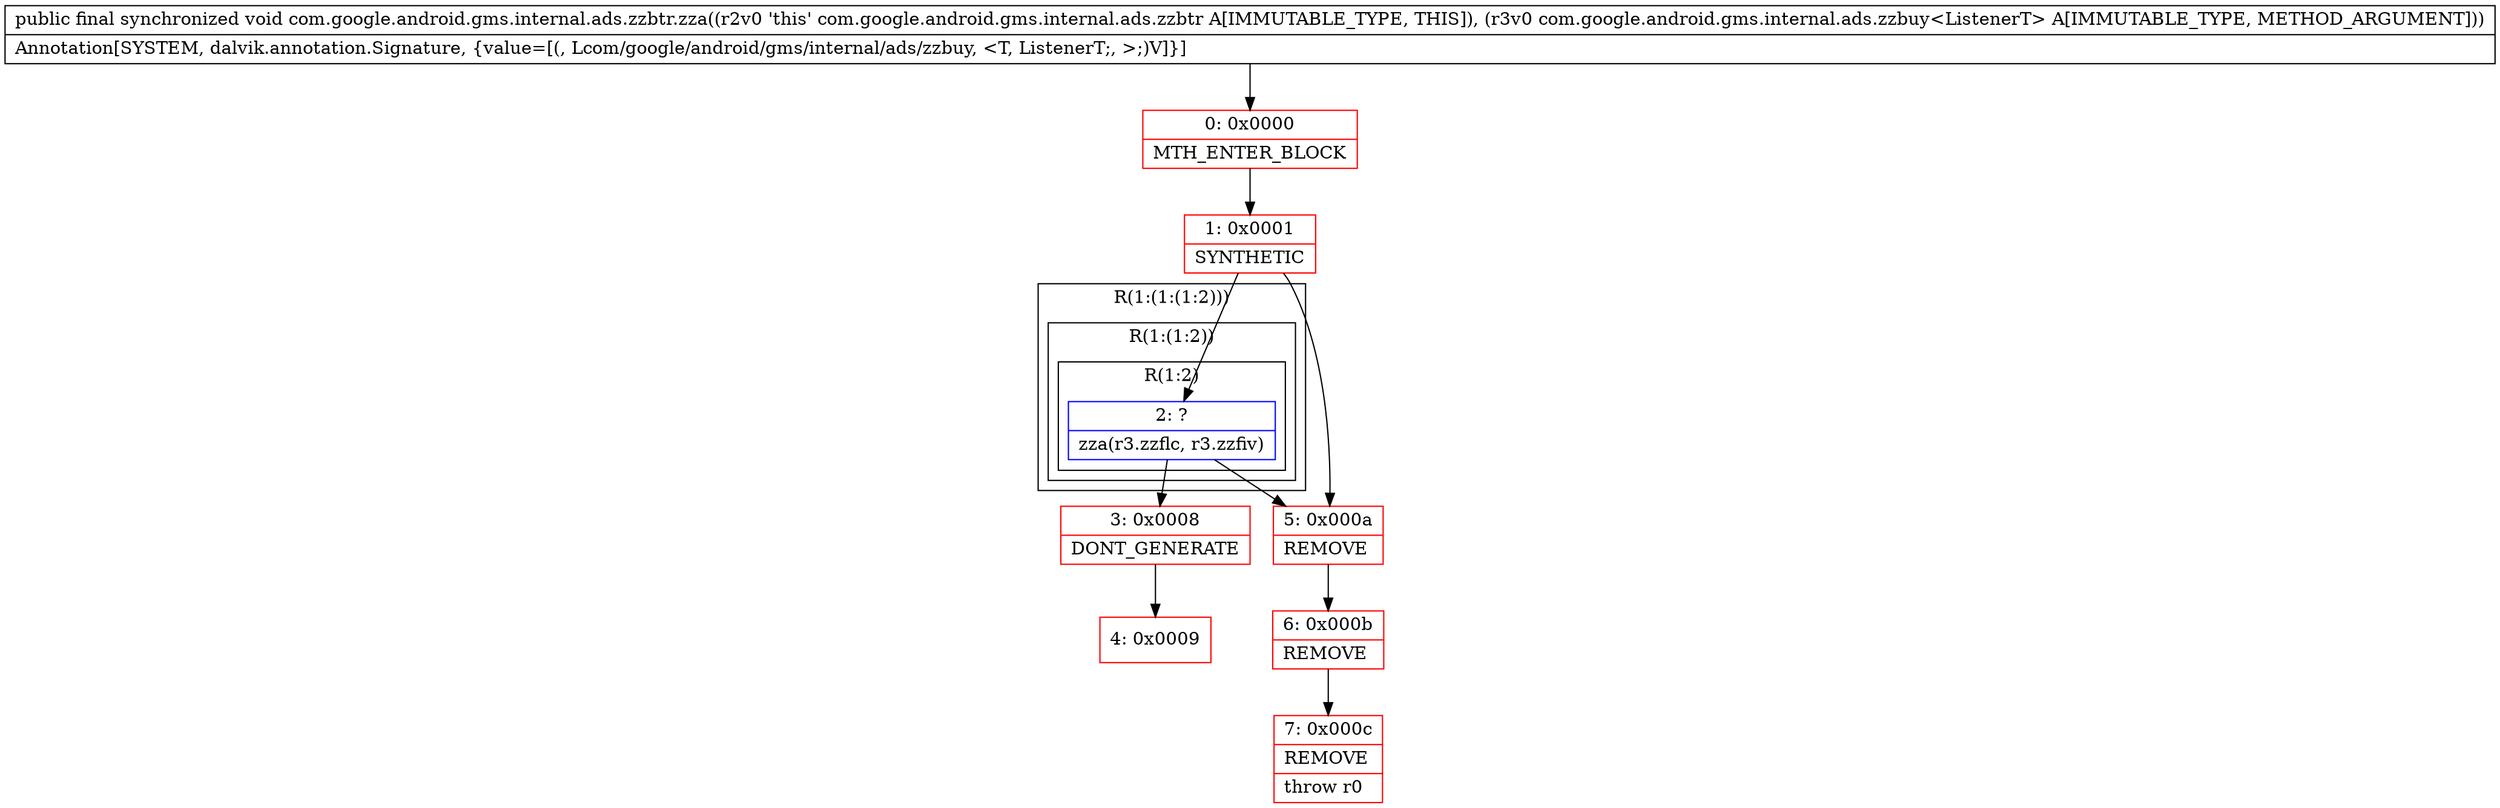 digraph "CFG forcom.google.android.gms.internal.ads.zzbtr.zza(Lcom\/google\/android\/gms\/internal\/ads\/zzbuy;)V" {
subgraph cluster_Region_1949482552 {
label = "R(1:(1:(1:2)))";
node [shape=record,color=blue];
subgraph cluster_Region_1638409158 {
label = "R(1:(1:2))";
node [shape=record,color=blue];
subgraph cluster_Region_1816972431 {
label = "R(1:2)";
node [shape=record,color=blue];
Node_2 [shape=record,label="{2\:\ ?|zza(r3.zzflc, r3.zzfiv)\l}"];
}
}
}
Node_0 [shape=record,color=red,label="{0\:\ 0x0000|MTH_ENTER_BLOCK\l}"];
Node_1 [shape=record,color=red,label="{1\:\ 0x0001|SYNTHETIC\l}"];
Node_3 [shape=record,color=red,label="{3\:\ 0x0008|DONT_GENERATE\l}"];
Node_4 [shape=record,color=red,label="{4\:\ 0x0009}"];
Node_5 [shape=record,color=red,label="{5\:\ 0x000a|REMOVE\l}"];
Node_6 [shape=record,color=red,label="{6\:\ 0x000b|REMOVE\l}"];
Node_7 [shape=record,color=red,label="{7\:\ 0x000c|REMOVE\l|throw r0\l}"];
MethodNode[shape=record,label="{public final synchronized void com.google.android.gms.internal.ads.zzbtr.zza((r2v0 'this' com.google.android.gms.internal.ads.zzbtr A[IMMUTABLE_TYPE, THIS]), (r3v0 com.google.android.gms.internal.ads.zzbuy\<ListenerT\> A[IMMUTABLE_TYPE, METHOD_ARGUMENT]))  | Annotation[SYSTEM, dalvik.annotation.Signature, \{value=[(, Lcom\/google\/android\/gms\/internal\/ads\/zzbuy, \<T, ListenerT;, \>;)V]\}]\l}"];
MethodNode -> Node_0;
Node_2 -> Node_3;
Node_2 -> Node_5;
Node_0 -> Node_1;
Node_1 -> Node_2;
Node_1 -> Node_5;
Node_3 -> Node_4;
Node_5 -> Node_6;
Node_6 -> Node_7;
}

